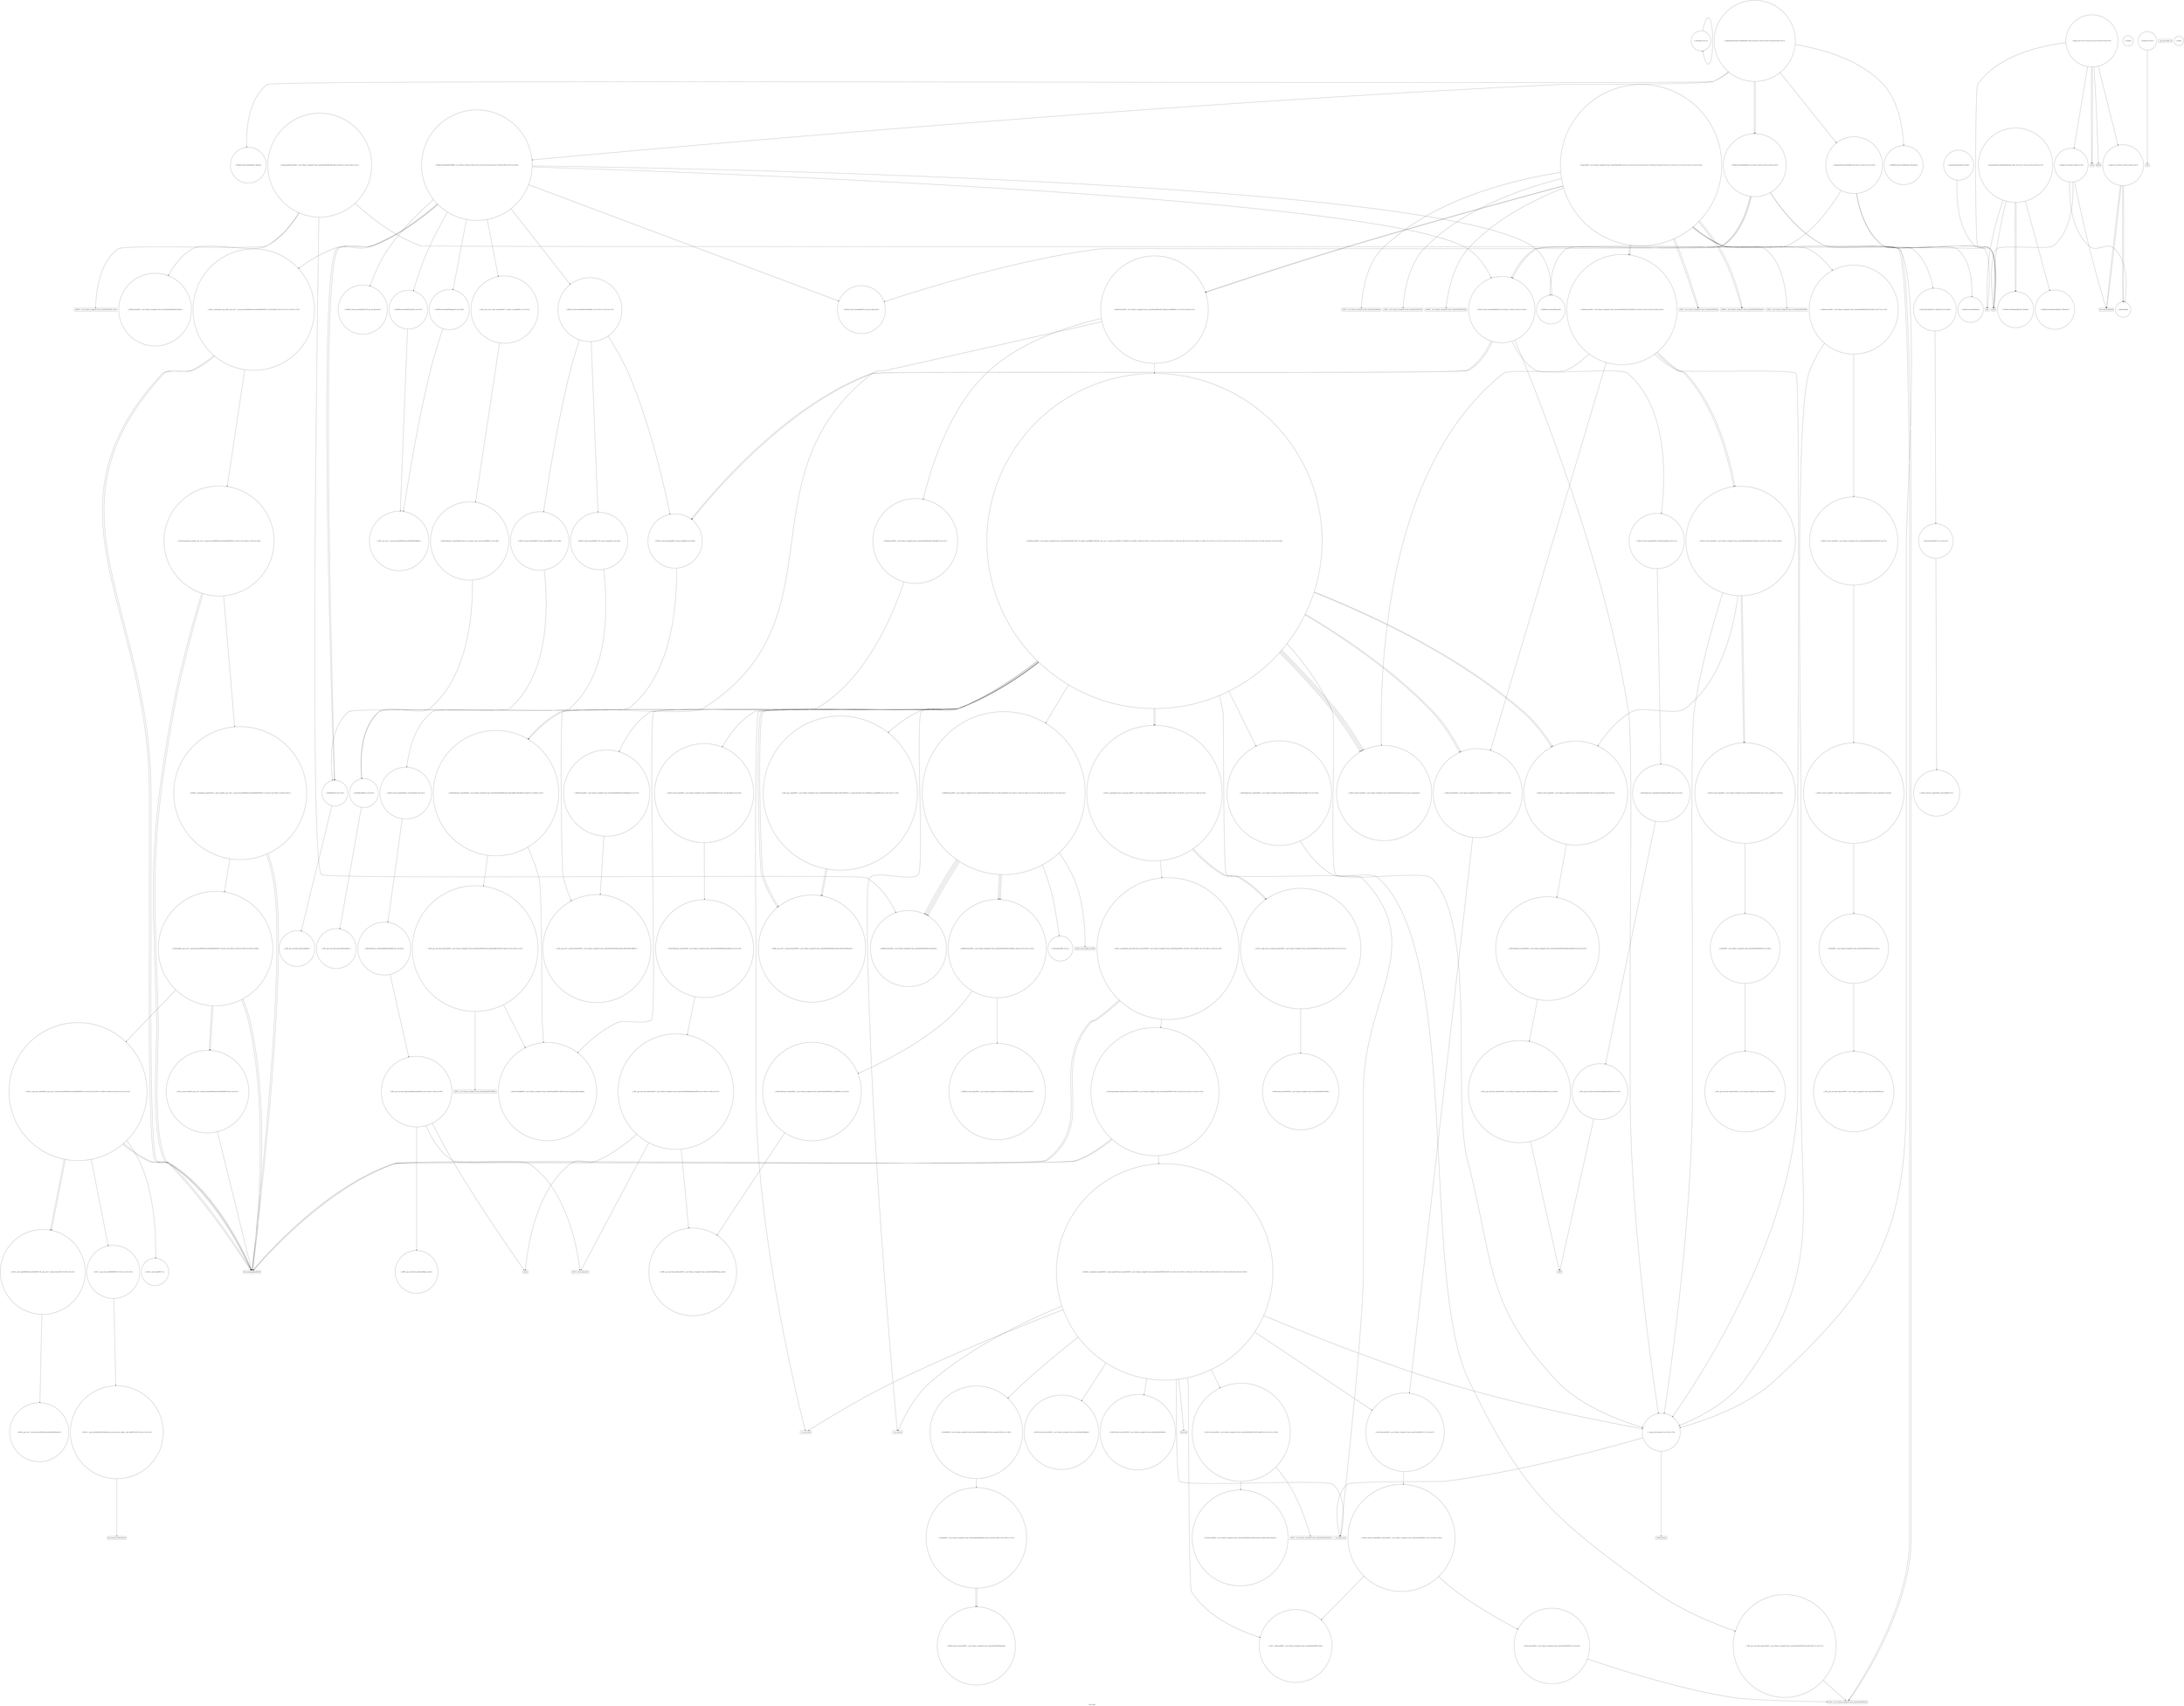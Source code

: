 digraph "Call Graph" {
	label="Call Graph";

	Node0x5653a7dff3b0 [shape=record,shape=circle,label="{_Z3nwdxx|{<s0>1}}"];
	Node0x5653a7dff3b0:s0 -> Node0x5653a7dff3b0[color=black];
	Node0x5653a8123220 [shape=record,shape=circle,label="{_ZSt32__make_move_if_noexcept_iteratorINSt7__cxx1112basic_stringIcSt11char_traitsIcESaIcEEESt13move_iteratorIPS5_EET0_PT_|{<s0>151}}"];
	Node0x5653a8123220:s0 -> Node0x5653a8121080[color=black];
	Node0x5653a811f880 [shape=record,shape=Mrecord,label="{_ZNSt7__cxx1112basic_stringIcSt11char_traitsIcESaIcEEpLEc}"];
	Node0x5653a8120d80 [shape=record,shape=circle,label="{_ZNSt13move_iteratorIPNSt7__cxx1112basic_stringIcSt11char_traitsIcESaIcEEEEppEv}"];
	Node0x5653a811fc00 [shape=record,shape=circle,label="{_Z3chgc}"];
	Node0x5653a8121100 [shape=record,shape=circle,label="{_ZN9__gnu_cxx13new_allocatorINSt7__cxx1112basic_stringIcSt11char_traitsIcESaIcEEEE7destroyIS6_EEvPT_|{<s0>171}}"];
	Node0x5653a8121100:s0 -> Node0x5653a811fb00[color=black];
	Node0x5653a811ff80 [shape=record,shape=circle,label="{_ZNSt6vectorIiSaIiEEixEm}"];
	Node0x5653a8121480 [shape=record,shape=circle,label="{_ZNKSt6vectorIiSaIiEE3endEv|{<s0>181}}"];
	Node0x5653a8121480:s0 -> Node0x5653a8125940[color=black];
	Node0x5653a8120300 [shape=record,shape=circle,label="{_ZNSt6vectorINSt7__cxx1112basic_stringIcSt11char_traitsIcESaIcEEESaIS5_EEixEm}"];
	Node0x5653a8121800 [shape=record,shape=circle,label="{_ZNSt12_Vector_baseIiSaIiEE17_M_create_storageEm|{<s0>189}}"];
	Node0x5653a8121800:s0 -> Node0x5653a8121900[color=black];
	Node0x5653a8120680 [shape=record,shape=circle,label="{_Z3dp1v|{<s0>64|<s1>65|<s2>66|<s3>67}}"];
	Node0x5653a8120680:s0 -> Node0x5653a8120700[color=black];
	Node0x5653a8120680:s1 -> Node0x5653a8120780[color=black];
	Node0x5653a8120680:s2 -> Node0x5653a8120780[color=black];
	Node0x5653a8120680:s3 -> Node0x5653a8120700[color=black];
	Node0x5653a8121b80 [shape=record,shape=circle,label="{_ZSt18uninitialized_copyIN9__gnu_cxx17__normal_iteratorIPKiSt6vectorIiSaIiEEEEPiET0_T_SA_S9_|{<s0>196|<s1>197|<s2>198}}"];
	Node0x5653a8121b80:s0 -> Node0x5653a8123320[color=black];
	Node0x5653a8121b80:s1 -> Node0x5653a8123320[color=black];
	Node0x5653a8121b80:s2 -> Node0x5653a8121c00[color=black];
	Node0x5653a8120a00 [shape=record,shape=circle,label="{_ZNSt12_Vector_baseINSt7__cxx1112basic_stringIcSt11char_traitsIcESaIcEEESaIS5_EEC2Ev|{<s0>77}}"];
	Node0x5653a8120a00:s0 -> Node0x5653a8120c00[color=black];
	Node0x5653a8125740 [shape=record,shape=circle,label="{_ZSt12__niter_baseIPiET_S1_}"];
	Node0x5653a8121da0 [shape=record,shape=circle,label="{_ZSt8_DestroyIPNSt7__cxx1112basic_stringIcSt11char_traitsIcESaIcEEES5_EvT_S7_RSaIT0_E|{<s0>82}}"];
	Node0x5653a8121da0:s0 -> Node0x5653a8121f20[color=black];
	Node0x5653a8125ac0 [shape=record,shape=circle,label="{_ZN9__gnu_cxx13new_allocatorIiE10deallocateEPim|{<s0>219}}"];
	Node0x5653a8125ac0:s0 -> Node0x5653a8122320[color=black];
	Node0x5653a8122120 [shape=record,shape=circle,label="{_ZNSt12_Vector_baseINSt7__cxx1112basic_stringIcSt11char_traitsIcESaIcEEESaIS5_EE13_M_deallocateEPS5_m|{<s0>91}}"];
	Node0x5653a8122120:s0 -> Node0x5653a8122220[color=black];
	Node0x5653a81224a0 [shape=record,shape=circle,label="{_ZNSt16allocator_traitsISaINSt7__cxx1112basic_stringIcSt11char_traitsIcESaIcEEEEE9constructIS5_JRKS5_EEEvRS6_PT_DpOT0_|{<s0>96|<s1>97}}"];
	Node0x5653a81224a0:s0 -> Node0x5653a81226a0[color=black];
	Node0x5653a81224a0:s1 -> Node0x5653a8122620[color=black];
	Node0x5653a8122820 [shape=record,shape=circle,label="{_ZN9__gnu_cxxmiIPNSt7__cxx1112basic_stringIcSt11char_traitsIcESaIcEEESt6vectorIS6_SaIS6_EEEENS_17__normal_iteratorIT_T0_E15difference_typeERKSE_SH_|{<s0>133|<s1>134}}"];
	Node0x5653a8122820:s0 -> Node0x5653a8122a20[color=black];
	Node0x5653a8122820:s1 -> Node0x5653a8122a20[color=black];
	Node0x5653a8122ba0 [shape=record,shape=Mrecord,label="{__cxa_end_catch}"];
	Node0x5653a8122f20 [shape=record,shape=circle,label="{_ZN9__gnu_cxx17__normal_iteratorIPNSt7__cxx1112basic_stringIcSt11char_traitsIcESaIcEEESt6vectorIS6_SaIS6_EEEC2ERKS7_}"];
	Node0x5653a7e21e90 [shape=record,shape=circle,label="{_Z5parseNSt7__cxx1112basic_stringIcSt11char_traitsIcESaIcEEE|{<s0>2|<s1>3|<s2>4|<s3>5|<s4>6|<s5>7|<s6>8|<s7>9|<s8>10|<s9>11|<s10>12|<s11>13|<s12>14|<s13>15|<s14>16}}"];
	Node0x5653a7e21e90:s0 -> Node0x5653a811f600[color=black];
	Node0x5653a7e21e90:s1 -> Node0x5653a811f680[color=black];
	Node0x5653a7e21e90:s2 -> Node0x5653a811f700[color=black];
	Node0x5653a7e21e90:s3 -> Node0x5653a811f780[color=black];
	Node0x5653a7e21e90:s4 -> Node0x5653a811f780[color=black];
	Node0x5653a7e21e90:s5 -> Node0x5653a811f880[color=black];
	Node0x5653a7e21e90:s6 -> Node0x5653a811fa80[color=black];
	Node0x5653a7e21e90:s7 -> Node0x5653a811fb00[color=black];
	Node0x5653a7e21e90:s8 -> Node0x5653a811f900[color=black];
	Node0x5653a7e21e90:s9 -> Node0x5653a811f980[color=black];
	Node0x5653a7e21e90:s10 -> Node0x5653a811fa00[color=black];
	Node0x5653a7e21e90:s11 -> Node0x5653a811f900[color=black];
	Node0x5653a7e21e90:s12 -> Node0x5653a811f980[color=black];
	Node0x5653a7e21e90:s13 -> Node0x5653a811fa80[color=black];
	Node0x5653a7e21e90:s14 -> Node0x5653a811fb00[color=black];
	Node0x5653a81232a0 [shape=record,shape=circle,label="{_ZSt18uninitialized_copyISt13move_iteratorIPNSt7__cxx1112basic_stringIcSt11char_traitsIcESaIcEEEES7_ET0_T_SA_S9_|{<s0>152|<s1>153|<s2>154}}"];
	Node0x5653a81232a0:s0 -> Node0x5653a8123320[color=black];
	Node0x5653a81232a0:s1 -> Node0x5653a8123320[color=black];
	Node0x5653a81232a0:s2 -> Node0x5653a81233a0[color=black];
	Node0x5653a811f900 [shape=record,shape=Mrecord,label="{_ZNKSt7__cxx1112basic_stringIcSt11char_traitsIcESaIcEE5emptyEv}"];
	Node0x5653a8120e00 [shape=record,shape=Mrecord,label="{llvm.trap}"];
	Node0x5653a811fc80 [shape=record,shape=circle,label="{_Z3losi|{<s0>27}}"];
	Node0x5653a811fc80:s0 -> Node0x5653a811fd00[color=black];
	Node0x5653a8121180 [shape=record,shape=circle,label="{_ZN9__gnu_cxx14__alloc_traitsISaIiEE17_S_select_on_copyERKS1_|{<s0>172}}"];
	Node0x5653a8121180:s0 -> Node0x5653a8121600[color=black];
	Node0x5653a8120000 [shape=record,shape=Mrecord,label="{puts}"];
	Node0x5653a8121500 [shape=record,shape=circle,label="{_ZNSt12_Vector_baseIiSaIiEE19_M_get_Tp_allocatorEv}"];
	Node0x5653a8120380 [shape=record,shape=Mrecord,label="{_ZNKSt7__cxx1112basic_stringIcSt11char_traitsIcESaIcEE5c_strEv}"];
	Node0x5653a8121880 [shape=record,shape=circle,label="{_ZNSt12_Vector_baseIiSaIiEE12_Vector_implD2Ev|{<s0>190}}"];
	Node0x5653a8121880:s0 -> Node0x5653a8121300[color=black];
	Node0x5653a8120700 [shape=record,shape=Mrecord,label="{llvm.memset.p0i8.i64}"];
	Node0x5653a8121c00 [shape=record,shape=circle,label="{_ZNSt20__uninitialized_copyILb1EE13__uninit_copyIN9__gnu_cxx17__normal_iteratorIPKiSt6vectorIiSaIiEEEEPiEET0_T_SC_SB_|{<s0>199|<s1>200|<s2>201}}"];
	Node0x5653a8121c00:s0 -> Node0x5653a8123320[color=black];
	Node0x5653a8121c00:s1 -> Node0x5653a8123320[color=black];
	Node0x5653a8121c00:s2 -> Node0x5653a8121c80[color=black];
	Node0x5653a8120a80 [shape=record,shape=circle,label="{__clang_call_terminate|{<s0>78|<s1>79}}"];
	Node0x5653a8120a80:s0 -> Node0x5653a8120b00[color=black];
	Node0x5653a8120a80:s1 -> Node0x5653a8120b80[color=black];
	Node0x5653a81257c0 [shape=record,shape=circle,label="{_ZNSt11__copy_moveILb0ELb1ESt26random_access_iterator_tagE8__copy_mIiEEPT_PKS3_S6_S4_|{<s0>216}}"];
	Node0x5653a81257c0:s0 -> Node0x5653a8125840[color=black];
	Node0x5653a8121e20 [shape=record,shape=circle,label="{_ZNSt12_Vector_baseINSt7__cxx1112basic_stringIcSt11char_traitsIcESaIcEEESaIS5_EE19_M_get_Tp_allocatorEv}"];
	Node0x5653a8125b40 [shape=record,shape=circle,label="{_ZSt8_DestroyIPiiEvT_S1_RSaIT0_E|{<s0>220}}"];
	Node0x5653a8125b40:s0 -> Node0x5653a8125bc0[color=black];
	Node0x5653a81221a0 [shape=record,shape=circle,label="{_ZNSt12_Vector_baseINSt7__cxx1112basic_stringIcSt11char_traitsIcESaIcEEESaIS5_EE12_Vector_implD2Ev|{<s0>92}}"];
	Node0x5653a81221a0:s0 -> Node0x5653a81223a0[color=black];
	Node0x5653a8122520 [shape=record,shape=circle,label="{_ZNSt6vectorINSt7__cxx1112basic_stringIcSt11char_traitsIcESaIcEEESaIS5_EE17_M_realloc_insertIJRKS5_EEEvN9__gnu_cxx17__normal_iteratorIPS5_S7_EEDpOT_|{<s0>98|<s1>99|<s2>100|<s3>101|<s4>102|<s5>103|<s6>104|<s7>105|<s8>106|<s9>107|<s10>108|<s11>109|<s12>110|<s13>111|<s14>112|<s15>113|<s16>114|<s17>115|<s18>116|<s19>117|<s20>118|<s21>119|<s22>120}}"];
	Node0x5653a8122520:s0 -> Node0x5653a81227a0[color=black];
	Node0x5653a8122520:s1 -> Node0x5653a81228a0[color=black];
	Node0x5653a8122520:s2 -> Node0x5653a8122820[color=black];
	Node0x5653a8122520:s3 -> Node0x5653a8122920[color=black];
	Node0x5653a8122520:s4 -> Node0x5653a81226a0[color=black];
	Node0x5653a8122520:s5 -> Node0x5653a81224a0[color=black];
	Node0x5653a8122520:s6 -> Node0x5653a8122a20[color=black];
	Node0x5653a8122520:s7 -> Node0x5653a8121e20[color=black];
	Node0x5653a8122520:s8 -> Node0x5653a81229a0[color=black];
	Node0x5653a8122520:s9 -> Node0x5653a8122a20[color=black];
	Node0x5653a8122520:s10 -> Node0x5653a8121e20[color=black];
	Node0x5653a8122520:s11 -> Node0x5653a81229a0[color=black];
	Node0x5653a8122520:s12 -> Node0x5653a8120b00[color=black];
	Node0x5653a8122520:s13 -> Node0x5653a8122aa0[color=black];
	Node0x5653a8122520:s14 -> Node0x5653a8122ba0[color=black];
	Node0x5653a8122520:s15 -> Node0x5653a8121e20[color=black];
	Node0x5653a8122520:s16 -> Node0x5653a8121da0[color=black];
	Node0x5653a8122520:s17 -> Node0x5653a8122120[color=black];
	Node0x5653a8122520:s18 -> Node0x5653a8122b20[color=black];
	Node0x5653a8122520:s19 -> Node0x5653a8121e20[color=black];
	Node0x5653a8122520:s20 -> Node0x5653a8121da0[color=black];
	Node0x5653a8122520:s21 -> Node0x5653a8122120[color=black];
	Node0x5653a8122520:s22 -> Node0x5653a8120a80[color=black];
	Node0x5653a81228a0 [shape=record,shape=circle,label="{_ZNSt6vectorINSt7__cxx1112basic_stringIcSt11char_traitsIcESaIcEEESaIS5_EE5beginEv|{<s0>135}}"];
	Node0x5653a81228a0:s0 -> Node0x5653a8122f20[color=black];
	Node0x5653a8122c20 [shape=record,shape=circle,label="{_ZNKSt6vectorINSt7__cxx1112basic_stringIcSt11char_traitsIcESaIcEEESaIS5_EE8max_sizeEv|{<s0>141|<s1>142}}"];
	Node0x5653a8122c20:s0 -> Node0x5653a8122e20[color=black];
	Node0x5653a8122c20:s1 -> Node0x5653a8122da0[color=black];
	Node0x5653a8122fa0 [shape=record,shape=circle,label="{_ZNSt16allocator_traitsISaINSt7__cxx1112basic_stringIcSt11char_traitsIcESaIcEEEEE8allocateERS6_m|{<s0>144}}"];
	Node0x5653a8122fa0:s0 -> Node0x5653a8123020[color=black];
	Node0x5653a811f600 [shape=record,shape=Mrecord,label="{_ZNSt7__cxx1112basic_stringIcSt11char_traitsIcESaIcEEC1Ev}"];
	Node0x5653a8123320 [shape=record,shape=Mrecord,label="{llvm.memcpy.p0i8.p0i8.i64}"];
	Node0x5653a811f980 [shape=record,shape=circle,label="{_ZNSt6vectorINSt7__cxx1112basic_stringIcSt11char_traitsIcESaIcEEESaIS5_EE9push_backERKS5_|{<s0>19|<s1>20|<s2>21}}"];
	Node0x5653a811f980:s0 -> Node0x5653a81224a0[color=black];
	Node0x5653a811f980:s1 -> Node0x5653a81225a0[color=black];
	Node0x5653a811f980:s2 -> Node0x5653a8122520[color=black];
	Node0x5653a8120e80 [shape=record,shape=circle,label="{_ZSteqIPNSt7__cxx1112basic_stringIcSt11char_traitsIcESaIcEEEEbRKSt13move_iteratorIT_ESB_|{<s0>169|<s1>170}}"];
	Node0x5653a8120e80:s0 -> Node0x5653a8120f00[color=black];
	Node0x5653a8120e80:s1 -> Node0x5653a8120f00[color=black];
	Node0x5653a811fd00 [shape=record,shape=Mrecord,label="{rand}"];
	Node0x5653a8121200 [shape=record,shape=circle,label="{_ZNKSt12_Vector_baseIiSaIiEE19_M_get_Tp_allocatorEv}"];
	Node0x5653a8120080 [shape=record,shape=circle,label="{_Z6wypiszSt6vectorISt4pairIiiESaIS1_EE|{<s0>33|<s1>34|<s2>35|<s3>36|<s4>37}}"];
	Node0x5653a8120080:s0 -> Node0x5653a8120100[color=black];
	Node0x5653a8120080:s1 -> Node0x5653a8120180[color=black];
	Node0x5653a8120080:s2 -> Node0x5653a8120180[color=black];
	Node0x5653a8120080:s3 -> Node0x5653a811fe00[color=black];
	Node0x5653a8120080:s4 -> Node0x5653a8120000[color=black];
	Node0x5653a8121580 [shape=record,shape=circle,label="{_ZNSt12_Vector_baseIiSaIiEED2Ev|{<s0>182|<s1>183|<s2>184|<s3>185}}"];
	Node0x5653a8121580:s0 -> Node0x5653a81259c0[color=black];
	Node0x5653a8121580:s1 -> Node0x5653a8121880[color=black];
	Node0x5653a8121580:s2 -> Node0x5653a8121880[color=black];
	Node0x5653a8121580:s3 -> Node0x5653a8120a80[color=black];
	Node0x5653a8120400 [shape=record,shape=circle,label="{_Z6wypiszSt6vectorIS_IiSaIiEESaIS1_EE|{<s0>42|<s1>43|<s2>44|<s3>45|<s4>46|<s5>47}}"];
	Node0x5653a8120400:s0 -> Node0x5653a8120480[color=black];
	Node0x5653a8120400:s1 -> Node0x5653a8120500[color=black];
	Node0x5653a8120400:s2 -> Node0x5653a8120580[color=black];
	Node0x5653a8120400:s3 -> Node0x5653a811fe80[color=black];
	Node0x5653a8120400:s4 -> Node0x5653a8120600[color=black];
	Node0x5653a8120400:s5 -> Node0x5653a8120600[color=black];
	Node0x5653a8121900 [shape=record,shape=circle,label="{_ZNSt12_Vector_baseIiSaIiEE11_M_allocateEm|{<s0>191}}"];
	Node0x5653a8121900:s0 -> Node0x5653a8121980[color=black];
	Node0x5653a8120780 [shape=record,shape=circle,label="{_Z6dodmodRii}"];
	Node0x5653a8121c80 [shape=record,shape=circle,label="{_ZSt4copyIN9__gnu_cxx17__normal_iteratorIPKiSt6vectorIiSaIiEEEEPiET0_T_SA_S9_|{<s0>202|<s1>203|<s2>204|<s3>205|<s4>206}}"];
	Node0x5653a8121c80:s0 -> Node0x5653a8123320[color=black];
	Node0x5653a8121c80:s1 -> Node0x5653a81255c0[color=black];
	Node0x5653a8121c80:s2 -> Node0x5653a8123320[color=black];
	Node0x5653a8121c80:s3 -> Node0x5653a81255c0[color=black];
	Node0x5653a8121c80:s4 -> Node0x5653a8125540[color=black];
	Node0x5653a8120b00 [shape=record,shape=Mrecord,label="{__cxa_begin_catch}"];
	Node0x5653a8125840 [shape=record,shape=Mrecord,label="{llvm.memmove.p0i8.p0i8.i64}"];
	Node0x5653a8121ea0 [shape=record,shape=circle,label="{_ZNSt12_Vector_baseINSt7__cxx1112basic_stringIcSt11char_traitsIcESaIcEEESaIS5_EED2Ev|{<s0>83|<s1>84|<s2>85|<s3>86}}"];
	Node0x5653a8121ea0:s0 -> Node0x5653a8122120[color=black];
	Node0x5653a8121ea0:s1 -> Node0x5653a81221a0[color=black];
	Node0x5653a8121ea0:s2 -> Node0x5653a81221a0[color=black];
	Node0x5653a8121ea0:s3 -> Node0x5653a8120a80[color=black];
	Node0x5653a8125bc0 [shape=record,shape=circle,label="{_ZSt8_DestroyIPiEvT_S1_|{<s0>221}}"];
	Node0x5653a8125bc0:s0 -> Node0x5653a8125c40[color=black];
	Node0x5653a8122220 [shape=record,shape=circle,label="{_ZNSt16allocator_traitsISaINSt7__cxx1112basic_stringIcSt11char_traitsIcESaIcEEEEE10deallocateERS6_PS5_m|{<s0>93}}"];
	Node0x5653a8122220:s0 -> Node0x5653a81222a0[color=black];
	Node0x5653a81225a0 [shape=record,shape=circle,label="{_ZNSt6vectorINSt7__cxx1112basic_stringIcSt11char_traitsIcESaIcEEESaIS5_EE3endEv|{<s0>121}}"];
	Node0x5653a81225a0:s0 -> Node0x5653a8122f20[color=black];
	Node0x5653a8122920 [shape=record,shape=circle,label="{_ZNSt12_Vector_baseINSt7__cxx1112basic_stringIcSt11char_traitsIcESaIcEEESaIS5_EE11_M_allocateEm|{<s0>136}}"];
	Node0x5653a8122920:s0 -> Node0x5653a8122fa0[color=black];
	Node0x5653a8122ca0 [shape=record,shape=Mrecord,label="{_ZSt20__throw_length_errorPKc}"];
	Node0x5653a8123020 [shape=record,shape=circle,label="{_ZN9__gnu_cxx13new_allocatorINSt7__cxx1112basic_stringIcSt11char_traitsIcESaIcEEEE8allocateEmPKv|{<s0>145|<s1>146|<s2>147}}"];
	Node0x5653a8123020:s0 -> Node0x5653a8122ea0[color=black];
	Node0x5653a8123020:s1 -> Node0x5653a81230a0[color=black];
	Node0x5653a8123020:s2 -> Node0x5653a8123120[color=black];
	Node0x5653a811f680 [shape=record,shape=circle,label="{_ZNSt6vectorINSt7__cxx1112basic_stringIcSt11char_traitsIcESaIcEEESaIS5_EEC2Ev|{<s0>17|<s1>18}}"];
	Node0x5653a811f680:s0 -> Node0x5653a8120a00[color=black];
	Node0x5653a811f680:s1 -> Node0x5653a8120a80[color=black];
	Node0x5653a81233a0 [shape=record,shape=circle,label="{_ZNSt20__uninitialized_copyILb0EE13__uninit_copyISt13move_iteratorIPNSt7__cxx1112basic_stringIcSt11char_traitsIcESaIcEEEES9_EET0_T_SC_SB_|{<s0>155|<s1>156|<s2>157|<s3>158|<s4>159|<s5>160|<s6>161|<s7>162|<s8>163|<s9>164|<s10>165}}"];
	Node0x5653a81233a0:s0 -> Node0x5653a8123420[color=black];
	Node0x5653a81233a0:s1 -> Node0x5653a81220a0[color=black];
	Node0x5653a81233a0:s2 -> Node0x5653a8120d00[color=black];
	Node0x5653a81233a0:s3 -> Node0x5653a81234a0[color=black];
	Node0x5653a81233a0:s4 -> Node0x5653a8120d80[color=black];
	Node0x5653a81233a0:s5 -> Node0x5653a8120b00[color=black];
	Node0x5653a81233a0:s6 -> Node0x5653a8121f20[color=black];
	Node0x5653a81233a0:s7 -> Node0x5653a8122b20[color=black];
	Node0x5653a81233a0:s8 -> Node0x5653a8122ba0[color=black];
	Node0x5653a81233a0:s9 -> Node0x5653a8120e00[color=black];
	Node0x5653a81233a0:s10 -> Node0x5653a8120a80[color=black];
	Node0x5653a811fa00 [shape=record,shape=Mrecord,label="{_ZNSt7__cxx1112basic_stringIcSt11char_traitsIcESaIcEEaSEPKc}"];
	Node0x5653a8120f00 [shape=record,shape=circle,label="{_ZNKSt13move_iteratorIPNSt7__cxx1112basic_stringIcSt11char_traitsIcESaIcEEEE4baseEv}"];
	Node0x5653a811fd80 [shape=record,shape=circle,label="{_Z6wypiszSt4pairIiiE|{<s0>28}}"];
	Node0x5653a811fd80:s0 -> Node0x5653a811fe00[color=black];
	Node0x5653a8121280 [shape=record,shape=circle,label="{_ZNSt12_Vector_baseIiSaIiEEC2EmRKS0_|{<s0>173|<s1>174|<s2>175}}"];
	Node0x5653a8121280:s0 -> Node0x5653a8121780[color=black];
	Node0x5653a8121280:s1 -> Node0x5653a8121800[color=black];
	Node0x5653a8121280:s2 -> Node0x5653a8121880[color=black];
	Node0x5653a8120100 [shape=record,shape=circle,label="{_ZNKSt6vectorISt4pairIiiESaIS1_EE4sizeEv}"];
	Node0x5653a8121600 [shape=record,shape=circle,label="{_ZNSt16allocator_traitsISaIiEE37select_on_container_copy_constructionERKS0_|{<s0>186}}"];
	Node0x5653a8121600:s0 -> Node0x5653a8121680[color=black];
	Node0x5653a8120480 [shape=record,shape=circle,label="{_ZNKSt6vectorIS_IiSaIiEESaIS1_EE4sizeEv}"];
	Node0x5653a8121980 [shape=record,shape=circle,label="{_ZNSt16allocator_traitsISaIiEE8allocateERS0_m|{<s0>192}}"];
	Node0x5653a8121980:s0 -> Node0x5653a8121a00[color=black];
	Node0x5653a8120800 [shape=record,shape=circle,label="{_Z3dp2v|{<s0>68|<s1>69|<s2>70}}"];
	Node0x5653a8120800:s0 -> Node0x5653a8120700[color=black];
	Node0x5653a8120800:s1 -> Node0x5653a8120780[color=black];
	Node0x5653a8120800:s2 -> Node0x5653a811fe00[color=black];
	Node0x5653a8125540 [shape=record,shape=circle,label="{_ZSt14__copy_move_a2ILb0EN9__gnu_cxx17__normal_iteratorIPKiSt6vectorIiSaIiEEEEPiET1_T0_SA_S9_|{<s0>207|<s1>208|<s2>209|<s3>210|<s4>211|<s5>212}}"];
	Node0x5653a8125540:s0 -> Node0x5653a8123320[color=black];
	Node0x5653a8125540:s1 -> Node0x5653a81256c0[color=black];
	Node0x5653a8125540:s2 -> Node0x5653a8123320[color=black];
	Node0x5653a8125540:s3 -> Node0x5653a81256c0[color=black];
	Node0x5653a8125540:s4 -> Node0x5653a8125740[color=black];
	Node0x5653a8125540:s5 -> Node0x5653a8125640[color=black];
	Node0x5653a8120b80 [shape=record,shape=Mrecord,label="{_ZSt9terminatev}"];
	Node0x5653a81258c0 [shape=record,shape=circle,label="{_ZNK9__gnu_cxx17__normal_iteratorIPKiSt6vectorIiSaIiEEE4baseEv}"];
	Node0x5653a8121f20 [shape=record,shape=circle,label="{_ZSt8_DestroyIPNSt7__cxx1112basic_stringIcSt11char_traitsIcESaIcEEEEvT_S7_|{<s0>87}}"];
	Node0x5653a8121f20:s0 -> Node0x5653a8121fa0[color=black];
	Node0x5653a8125c40 [shape=record,shape=circle,label="{_ZNSt12_Destroy_auxILb1EE9__destroyIPiEEvT_S3_}"];
	Node0x5653a81222a0 [shape=record,shape=circle,label="{_ZN9__gnu_cxx13new_allocatorINSt7__cxx1112basic_stringIcSt11char_traitsIcESaIcEEEE10deallocateEPS6_m|{<s0>94}}"];
	Node0x5653a81222a0:s0 -> Node0x5653a8122320[color=black];
	Node0x5653a8122620 [shape=record,shape=circle,label="{_ZN9__gnu_cxx13new_allocatorINSt7__cxx1112basic_stringIcSt11char_traitsIcESaIcEEEE9constructIS6_JRKS6_EEEvPT_DpOT0_|{<s0>122|<s1>123}}"];
	Node0x5653a8122620:s0 -> Node0x5653a81226a0[color=black];
	Node0x5653a8122620:s1 -> Node0x5653a8122720[color=black];
	Node0x5653a81229a0 [shape=record,shape=circle,label="{_ZSt34__uninitialized_move_if_noexcept_aIPNSt7__cxx1112basic_stringIcSt11char_traitsIcESaIcEEES6_SaIS5_EET0_T_S9_S8_RT1_|{<s0>137|<s1>138|<s2>139}}"];
	Node0x5653a81229a0:s0 -> Node0x5653a8123220[color=black];
	Node0x5653a81229a0:s1 -> Node0x5653a8123220[color=black];
	Node0x5653a81229a0:s2 -> Node0x5653a81231a0[color=black];
	Node0x5653a8122d20 [shape=record,shape=circle,label="{_ZSt3maxImERKT_S2_S2_}"];
	Node0x5653a81230a0 [shape=record,shape=Mrecord,label="{_ZSt17__throw_bad_allocv}"];
	Node0x5653a811f700 [shape=record,shape=Mrecord,label="{_ZNKSt7__cxx1112basic_stringIcSt11char_traitsIcESaIcEE4sizeEv}"];
	Node0x5653a8123420 [shape=record,shape=circle,label="{_ZStneIPNSt7__cxx1112basic_stringIcSt11char_traitsIcESaIcEEEEbRKSt13move_iteratorIT_ESB_|{<s0>166}}"];
	Node0x5653a8123420:s0 -> Node0x5653a8120e80[color=black];
	Node0x5653a811fa80 [shape=record,shape=circle,label="{_ZNSt6vectorINSt7__cxx1112basic_stringIcSt11char_traitsIcESaIcEEESaIS5_EED2Ev|{<s0>22|<s1>23|<s2>24|<s3>25|<s4>26}}"];
	Node0x5653a811fa80:s0 -> Node0x5653a8121e20[color=black];
	Node0x5653a811fa80:s1 -> Node0x5653a8121da0[color=black];
	Node0x5653a811fa80:s2 -> Node0x5653a8121ea0[color=black];
	Node0x5653a811fa80:s3 -> Node0x5653a8121ea0[color=black];
	Node0x5653a811fa80:s4 -> Node0x5653a8120a80[color=black];
	Node0x5653a8120f80 [shape=record,shape=circle,label="{_ZSt7forwardINSt7__cxx1112basic_stringIcSt11char_traitsIcESaIcEEEEOT_RNSt16remove_referenceIS6_E4typeE}"];
	Node0x5653a811fe00 [shape=record,shape=Mrecord,label="{printf}"];
	Node0x5653a8121300 [shape=record,shape=circle,label="{_ZNSaIiED2Ev|{<s0>176}}"];
	Node0x5653a8121300:s0 -> Node0x5653a8121b00[color=black];
	Node0x5653a8120180 [shape=record,shape=circle,label="{_ZNSt6vectorISt4pairIiiESaIS1_EEixEm}"];
	Node0x5653a8121680 [shape=record,shape=circle,label="{_ZNSaIiEC2ERKS_|{<s0>187}}"];
	Node0x5653a8121680:s0 -> Node0x5653a8121700[color=black];
	Node0x5653a8120500 [shape=record,shape=circle,label="{_ZNSt6vectorIS_IiSaIiEESaIS1_EEixEm}"];
	Node0x5653a8121a00 [shape=record,shape=circle,label="{_ZN9__gnu_cxx13new_allocatorIiE8allocateEmPKv|{<s0>193|<s1>194|<s2>195}}"];
	Node0x5653a8121a00:s0 -> Node0x5653a8121a80[color=black];
	Node0x5653a8121a00:s1 -> Node0x5653a81230a0[color=black];
	Node0x5653a8121a00:s2 -> Node0x5653a8123120[color=black];
	Node0x5653a8120880 [shape=record,shape=circle,label="{main|{<s0>71|<s1>72|<s2>73|<s3>74|<s4>75|<s5>76}}"];
	Node0x5653a8120880:s0 -> Node0x5653a8120900[color=black];
	Node0x5653a8120880:s1 -> Node0x5653a811fe00[color=black];
	Node0x5653a8120880:s2 -> Node0x5653a8120980[color=black];
	Node0x5653a8120880:s3 -> Node0x5653a8120900[color=black];
	Node0x5653a8120880:s4 -> Node0x5653a8120680[color=black];
	Node0x5653a8120880:s5 -> Node0x5653a8120800[color=black];
	Node0x5653a81255c0 [shape=record,shape=circle,label="{_ZSt12__miter_baseIN9__gnu_cxx17__normal_iteratorIPKiSt6vectorIiSaIiEEEEET_S8_|{<s0>213}}"];
	Node0x5653a81255c0:s0 -> Node0x5653a8123320[color=black];
	Node0x5653a8120c00 [shape=record,shape=circle,label="{_ZNSt12_Vector_baseINSt7__cxx1112basic_stringIcSt11char_traitsIcESaIcEEESaIS5_EE12_Vector_implC2Ev|{<s0>80}}"];
	Node0x5653a8120c00:s0 -> Node0x5653a8120c80[color=black];
	Node0x5653a8125940 [shape=record,shape=circle,label="{_ZN9__gnu_cxx17__normal_iteratorIPKiSt6vectorIiSaIiEEEC2ERKS2_}"];
	Node0x5653a8121fa0 [shape=record,shape=circle,label="{_ZNSt12_Destroy_auxILb0EE9__destroyIPNSt7__cxx1112basic_stringIcSt11char_traitsIcESaIcEEEEEvT_S9_|{<s0>88|<s1>89}}"];
	Node0x5653a8121fa0:s0 -> Node0x5653a81220a0[color=black];
	Node0x5653a8121fa0:s1 -> Node0x5653a8122020[color=black];
	Node0x5653a8122320 [shape=record,shape=Mrecord,label="{_ZdlPv}"];
	Node0x5653a81226a0 [shape=record,shape=circle,label="{_ZSt7forwardIRKNSt7__cxx1112basic_stringIcSt11char_traitsIcESaIcEEEEOT_RNSt16remove_referenceIS8_E4typeE}"];
	Node0x5653a8122a20 [shape=record,shape=circle,label="{_ZNK9__gnu_cxx17__normal_iteratorIPNSt7__cxx1112basic_stringIcSt11char_traitsIcESaIcEEESt6vectorIS6_SaIS6_EEE4baseEv}"];
	Node0x5653a8122da0 [shape=record,shape=circle,label="{_ZNSt16allocator_traitsISaINSt7__cxx1112basic_stringIcSt11char_traitsIcESaIcEEEEE8max_sizeERKS6_|{<s0>143}}"];
	Node0x5653a8122da0:s0 -> Node0x5653a8122ea0[color=black];
	Node0x5653a8123120 [shape=record,shape=Mrecord,label="{_Znwm}"];
	Node0x5653a811f780 [shape=record,shape=Mrecord,label="{_ZNSt7__cxx1112basic_stringIcSt11char_traitsIcESaIcEEixEm}"];
	Node0x5653a81234a0 [shape=record,shape=circle,label="{_ZSt10_ConstructINSt7__cxx1112basic_stringIcSt11char_traitsIcESaIcEEEJS5_EEvPT_DpOT0_|{<s0>167|<s1>168}}"];
	Node0x5653a81234a0:s0 -> Node0x5653a8120f80[color=black];
	Node0x5653a81234a0:s1 -> Node0x5653a8121000[color=black];
	Node0x5653a811fb00 [shape=record,shape=Mrecord,label="{_ZNSt7__cxx1112basic_stringIcSt11char_traitsIcESaIcEED1Ev}"];
	Node0x5653a8121000 [shape=record,shape=Mrecord,label="{_ZNSt7__cxx1112basic_stringIcSt11char_traitsIcESaIcEEC1EOS4_}"];
	Node0x5653a811fe80 [shape=record,shape=circle,label="{_Z6wypiszSt6vectorIiSaIiEE|{<s0>29|<s1>30|<s2>31|<s3>32}}"];
	Node0x5653a811fe80:s0 -> Node0x5653a811ff00[color=black];
	Node0x5653a811fe80:s1 -> Node0x5653a811ff80[color=black];
	Node0x5653a811fe80:s2 -> Node0x5653a811fe00[color=black];
	Node0x5653a811fe80:s3 -> Node0x5653a8120000[color=black];
	Node0x5653a8121380 [shape=record,shape=circle,label="{_ZSt22__uninitialized_copy_aIN9__gnu_cxx17__normal_iteratorIPKiSt6vectorIiSaIiEEEEPiiET0_T_SA_S9_RSaIT1_E|{<s0>177|<s1>178|<s2>179}}"];
	Node0x5653a8121380:s0 -> Node0x5653a8123320[color=black];
	Node0x5653a8121380:s1 -> Node0x5653a8123320[color=black];
	Node0x5653a8121380:s2 -> Node0x5653a8121b80[color=black];
	Node0x5653a8120200 [shape=record,shape=circle,label="{_Z6wypiszSt6vectorINSt7__cxx1112basic_stringIcSt11char_traitsIcESaIcEEESaIS5_EE|{<s0>38|<s1>39|<s2>40|<s3>41}}"];
	Node0x5653a8120200:s0 -> Node0x5653a8120280[color=black];
	Node0x5653a8120200:s1 -> Node0x5653a8120300[color=black];
	Node0x5653a8120200:s2 -> Node0x5653a8120380[color=black];
	Node0x5653a8120200:s3 -> Node0x5653a811fe00[color=black];
	Node0x5653a8121700 [shape=record,shape=circle,label="{_ZN9__gnu_cxx13new_allocatorIiEC2ERKS1_}"];
	Node0x5653a8120580 [shape=record,shape=circle,label="{_ZNSt6vectorIiSaIiEEC2ERKS1_|{<s0>48|<s1>49|<s2>50|<s3>51|<s4>52|<s5>53|<s6>54|<s7>55|<s8>56|<s9>57|<s10>58}}"];
	Node0x5653a8120580:s0 -> Node0x5653a811ff00[color=black];
	Node0x5653a8120580:s1 -> Node0x5653a8121200[color=black];
	Node0x5653a8120580:s2 -> Node0x5653a8121180[color=black];
	Node0x5653a8120580:s3 -> Node0x5653a8121280[color=black];
	Node0x5653a8120580:s4 -> Node0x5653a8121300[color=black];
	Node0x5653a8120580:s5 -> Node0x5653a8121400[color=black];
	Node0x5653a8120580:s6 -> Node0x5653a8121480[color=black];
	Node0x5653a8120580:s7 -> Node0x5653a8121500[color=black];
	Node0x5653a8120580:s8 -> Node0x5653a8121380[color=black];
	Node0x5653a8120580:s9 -> Node0x5653a8121300[color=black];
	Node0x5653a8120580:s10 -> Node0x5653a8121580[color=black];
	Node0x5653a8121a80 [shape=record,shape=circle,label="{_ZNK9__gnu_cxx13new_allocatorIiE8max_sizeEv}"];
	Node0x5653a8120900 [shape=record,shape=Mrecord,label="{scanf}"];
	Node0x5653a8125640 [shape=record,shape=circle,label="{_ZSt13__copy_move_aILb0EPKiPiET1_T0_S4_S3_|{<s0>214}}"];
	Node0x5653a8125640:s0 -> Node0x5653a81257c0[color=black];
	Node0x5653a8120c80 [shape=record,shape=circle,label="{_ZNSaINSt7__cxx1112basic_stringIcSt11char_traitsIcESaIcEEEEC2Ev|{<s0>81}}"];
	Node0x5653a8120c80:s0 -> Node0x5653a8121d20[color=black];
	Node0x5653a81259c0 [shape=record,shape=circle,label="{_ZNSt12_Vector_baseIiSaIiEE13_M_deallocateEPim|{<s0>217}}"];
	Node0x5653a81259c0:s0 -> Node0x5653a8125a40[color=black];
	Node0x5653a8122020 [shape=record,shape=circle,label="{_ZSt8_DestroyINSt7__cxx1112basic_stringIcSt11char_traitsIcESaIcEEEEvPT_|{<s0>90}}"];
	Node0x5653a8122020:s0 -> Node0x5653a811fb00[color=black];
	Node0x5653a81223a0 [shape=record,shape=circle,label="{_ZNSaINSt7__cxx1112basic_stringIcSt11char_traitsIcESaIcEEEED2Ev|{<s0>95}}"];
	Node0x5653a81223a0:s0 -> Node0x5653a8122420[color=black];
	Node0x5653a8122720 [shape=record,shape=Mrecord,label="{_ZNSt7__cxx1112basic_stringIcSt11char_traitsIcESaIcEEC1ERKS4_}"];
	Node0x5653a8122aa0 [shape=record,shape=circle,label="{_ZNSt16allocator_traitsISaINSt7__cxx1112basic_stringIcSt11char_traitsIcESaIcEEEEE7destroyIS5_EEvRS6_PT_|{<s0>140}}"];
	Node0x5653a8122aa0:s0 -> Node0x5653a8121100[color=black];
	Node0x5653a8122e20 [shape=record,shape=circle,label="{_ZNKSt12_Vector_baseINSt7__cxx1112basic_stringIcSt11char_traitsIcESaIcEEESaIS5_EE19_M_get_Tp_allocatorEv}"];
	Node0x5653a81231a0 [shape=record,shape=circle,label="{_ZSt22__uninitialized_copy_aISt13move_iteratorIPNSt7__cxx1112basic_stringIcSt11char_traitsIcESaIcEEEES7_S6_ET0_T_SA_S9_RSaIT1_E|{<s0>148|<s1>149|<s2>150}}"];
	Node0x5653a81231a0:s0 -> Node0x5653a8123320[color=black];
	Node0x5653a81231a0:s1 -> Node0x5653a8123320[color=black];
	Node0x5653a81231a0:s2 -> Node0x5653a81232a0[color=black];
	Node0x5653a811f800 [shape=record,shape=Mrecord,label="{__gxx_personality_v0}"];
	Node0x5653a8120d00 [shape=record,shape=circle,label="{_ZNKSt13move_iteratorIPNSt7__cxx1112basic_stringIcSt11char_traitsIcESaIcEEEEdeEv}"];
	Node0x5653a811fb80 [shape=record,shape=circle,label="{_Z3toic}"];
	Node0x5653a8121080 [shape=record,shape=circle,label="{_ZNSt13move_iteratorIPNSt7__cxx1112basic_stringIcSt11char_traitsIcESaIcEEEEC2ES6_}"];
	Node0x5653a811ff00 [shape=record,shape=circle,label="{_ZNKSt6vectorIiSaIiEE4sizeEv}"];
	Node0x5653a8121400 [shape=record,shape=circle,label="{_ZNKSt6vectorIiSaIiEE5beginEv|{<s0>180}}"];
	Node0x5653a8121400:s0 -> Node0x5653a8125940[color=black];
	Node0x5653a8120280 [shape=record,shape=circle,label="{_ZNKSt6vectorINSt7__cxx1112basic_stringIcSt11char_traitsIcESaIcEEESaIS5_EE4sizeEv}"];
	Node0x5653a8121780 [shape=record,shape=circle,label="{_ZNSt12_Vector_baseIiSaIiEE12_Vector_implC2ERKS0_|{<s0>188}}"];
	Node0x5653a8121780:s0 -> Node0x5653a8121680[color=black];
	Node0x5653a8120600 [shape=record,shape=circle,label="{_ZNSt6vectorIiSaIiEED2Ev|{<s0>59|<s1>60|<s2>61|<s3>62|<s4>63}}"];
	Node0x5653a8120600:s0 -> Node0x5653a8121500[color=black];
	Node0x5653a8120600:s1 -> Node0x5653a8125b40[color=black];
	Node0x5653a8120600:s2 -> Node0x5653a8121580[color=black];
	Node0x5653a8120600:s3 -> Node0x5653a8121580[color=black];
	Node0x5653a8120600:s4 -> Node0x5653a8120a80[color=black];
	Node0x5653a8121b00 [shape=record,shape=circle,label="{_ZN9__gnu_cxx13new_allocatorIiED2Ev}"];
	Node0x5653a8120980 [shape=record,shape=Mrecord,label="{fprintf}"];
	Node0x5653a81256c0 [shape=record,shape=circle,label="{_ZSt12__niter_baseIPKiSt6vectorIiSaIiEEET_N9__gnu_cxx17__normal_iteratorIS5_T0_EE|{<s0>215}}"];
	Node0x5653a81256c0:s0 -> Node0x5653a81258c0[color=black];
	Node0x5653a8121d20 [shape=record,shape=circle,label="{_ZN9__gnu_cxx13new_allocatorINSt7__cxx1112basic_stringIcSt11char_traitsIcESaIcEEEEC2Ev}"];
	Node0x5653a8125a40 [shape=record,shape=circle,label="{_ZNSt16allocator_traitsISaIiEE10deallocateERS0_Pim|{<s0>218}}"];
	Node0x5653a8125a40:s0 -> Node0x5653a8125ac0[color=black];
	Node0x5653a81220a0 [shape=record,shape=circle,label="{_ZSt11__addressofINSt7__cxx1112basic_stringIcSt11char_traitsIcESaIcEEEEPT_RS6_}"];
	Node0x5653a8122420 [shape=record,shape=circle,label="{_ZN9__gnu_cxx13new_allocatorINSt7__cxx1112basic_stringIcSt11char_traitsIcESaIcEEEED2Ev}"];
	Node0x5653a81227a0 [shape=record,shape=circle,label="{_ZNKSt6vectorINSt7__cxx1112basic_stringIcSt11char_traitsIcESaIcEEESaIS5_EE12_M_check_lenEmPKc|{<s0>124|<s1>125|<s2>126|<s3>127|<s4>128|<s5>129|<s6>130|<s7>131|<s8>132}}"];
	Node0x5653a81227a0:s0 -> Node0x5653a8122c20[color=black];
	Node0x5653a81227a0:s1 -> Node0x5653a8120280[color=black];
	Node0x5653a81227a0:s2 -> Node0x5653a8122ca0[color=black];
	Node0x5653a81227a0:s3 -> Node0x5653a8120280[color=black];
	Node0x5653a81227a0:s4 -> Node0x5653a8120280[color=black];
	Node0x5653a81227a0:s5 -> Node0x5653a8122d20[color=black];
	Node0x5653a81227a0:s6 -> Node0x5653a8120280[color=black];
	Node0x5653a81227a0:s7 -> Node0x5653a8122c20[color=black];
	Node0x5653a81227a0:s8 -> Node0x5653a8122c20[color=black];
	Node0x5653a8122b20 [shape=record,shape=Mrecord,label="{__cxa_rethrow}"];
	Node0x5653a8122ea0 [shape=record,shape=circle,label="{_ZNK9__gnu_cxx13new_allocatorINSt7__cxx1112basic_stringIcSt11char_traitsIcESaIcEEEE8max_sizeEv}"];
}

